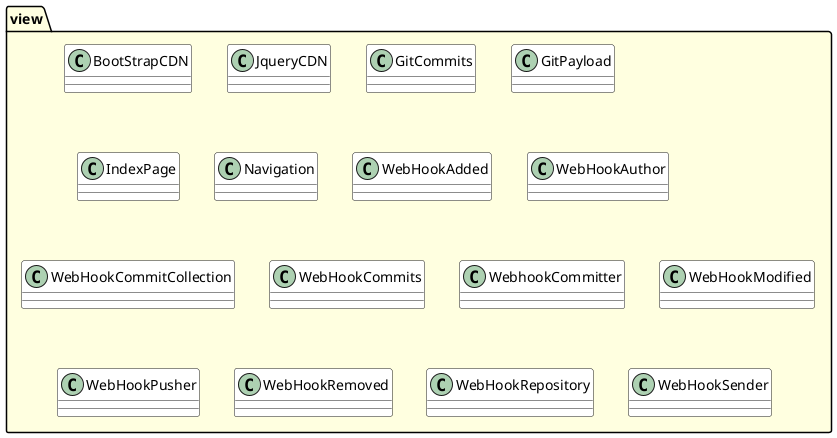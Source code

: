 @startuml

namespace view #lightyellow{
    class BootStrapCDN                  #white
    class JqueryCDN                     #white
    class GitCommits                    #white
    class GitPayload                    #white
    class IndexPage                     #white
    class Navigation                    #white
    class WebHookAdded                  #white
    class WebHookAuthor                 #white
    class WebHookCommitCollection       #white
    class WebHookCommits                #white
    class WebhookCommitter              #white
    class WebHookModified               #white
    class WebHookPusher                 #white
    class WebHookRemoved                #white
    class WebHookRepository             #white
    class WebHookSender                 #white
}

@enduml